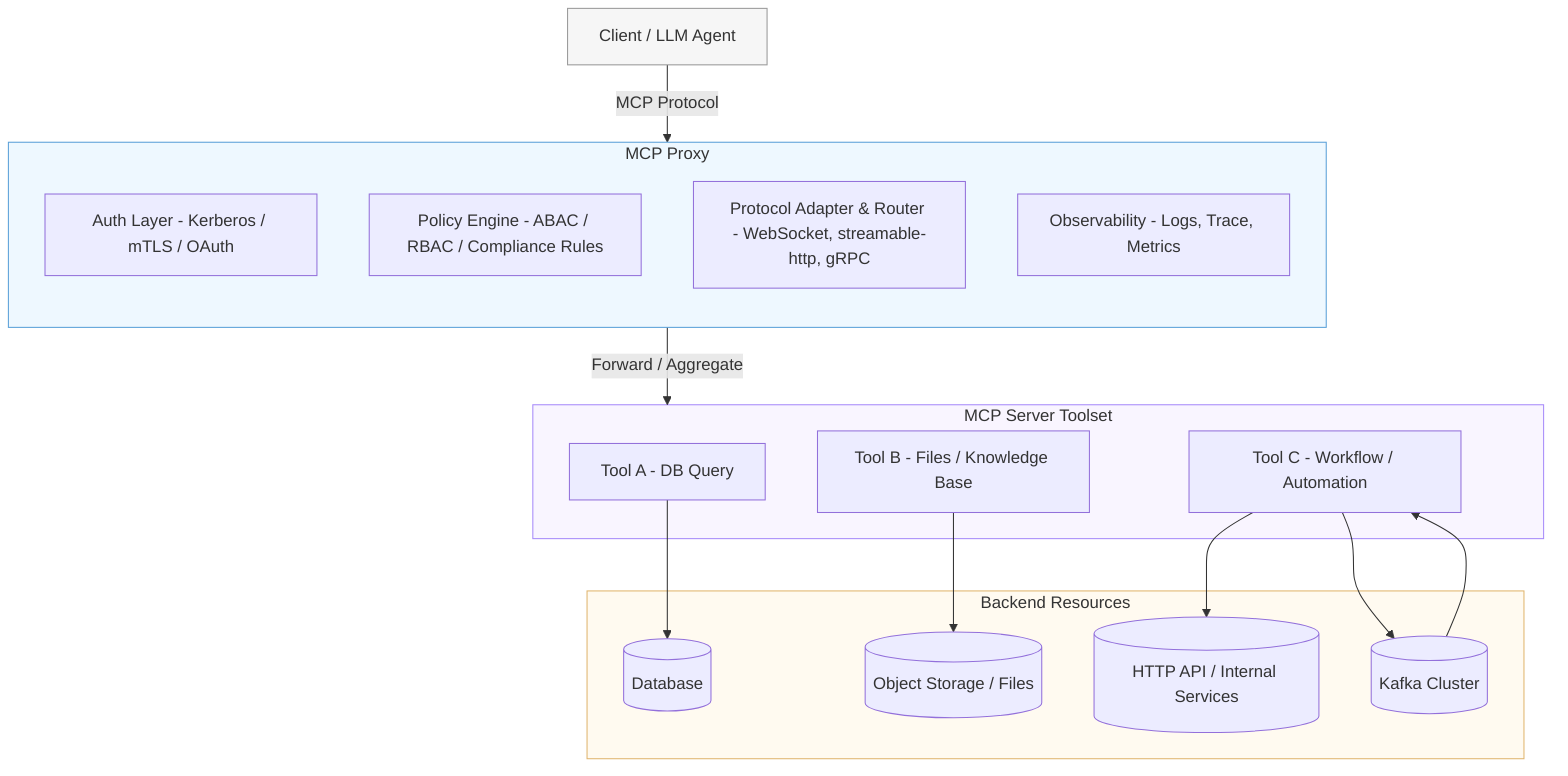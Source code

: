 flowchart TB
    A[Client / LLM Agent]
    style A fill:#f6f6f6,stroke:#999

    subgraph P [MCP Proxy]
      direction TB
      P1[Auth Layer - Kerberos / mTLS / OAuth]
      P2[Policy Engine - ABAC / RBAC / Compliance Rules]
      P3[Protocol Adapter & Router - WebSocket, streamable-http, gRPC]
      P4[Observability - Logs, Trace, Metrics]
    end
    style P fill:#eef8ff,stroke:#5aa0d8

    subgraph S [MCP Server Toolset]
      direction LR
      S1[Tool A - DB Query]
      S2[Tool B - Files / Knowledge Base]
      S3[Tool C - Workflow / Automation]
    end
    style S fill:#f9f5ff,stroke:#a78bfa

    subgraph R [Backend Resources]
      R1[(Database)]
      R2[(Object Storage / Files)]
      R3[(HTTP API / Internal Services)]
      R4[(Kafka Cluster)]
    end
    style R fill:#fffaf0,stroke:#e0b56f

    A -->|MCP Protocol| P
    P -->|Forward / Aggregate| S
    S1 --> R1
    S2 --> R2
    S3 --> R3
    S3 --> R4
    R4 --> S3